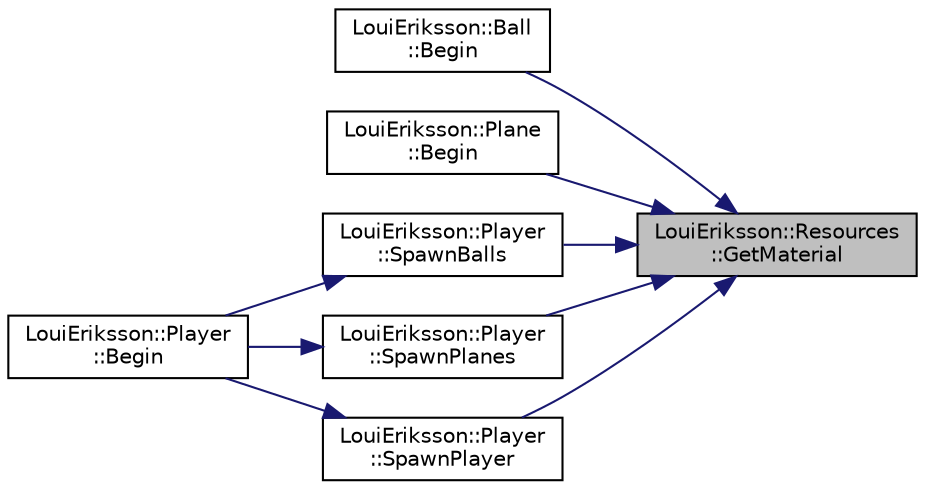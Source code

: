 digraph "LouiEriksson::Resources::GetMaterial"
{
 // LATEX_PDF_SIZE
  edge [fontname="Helvetica",fontsize="10",labelfontname="Helvetica",labelfontsize="10"];
  node [fontname="Helvetica",fontsize="10",shape=record];
  rankdir="RL";
  Node1 [label="LouiEriksson::Resources\l::GetMaterial",height=0.2,width=0.4,color="black", fillcolor="grey75", style="filled", fontcolor="black",tooltip=" "];
  Node1 -> Node2 [dir="back",color="midnightblue",fontsize="10",style="solid",fontname="Helvetica"];
  Node2 [label="LouiEriksson::Ball\l::Begin",height=0.2,width=0.4,color="black", fillcolor="white", style="filled",URL="$class_loui_eriksson_1_1_ball.html#af2d97dc0ee10bbbe699de756a29ddbd0",tooltip="Called at the beginning of the first frame."];
  Node1 -> Node3 [dir="back",color="midnightblue",fontsize="10",style="solid",fontname="Helvetica"];
  Node3 [label="LouiEriksson::Plane\l::Begin",height=0.2,width=0.4,color="black", fillcolor="white", style="filled",URL="$class_loui_eriksson_1_1_plane.html#aaf2ccbbc234e6a74a6fe47fc47f48eda",tooltip="Called at the beginning of every frame."];
  Node1 -> Node4 [dir="back",color="midnightblue",fontsize="10",style="solid",fontname="Helvetica"];
  Node4 [label="LouiEriksson::Player\l::SpawnBalls",height=0.2,width=0.4,color="black", fillcolor="white", style="filled",URL="$class_loui_eriksson_1_1_player.html#a909ae30df9ae4cdd16d8688b5e67be94",tooltip=" "];
  Node4 -> Node5 [dir="back",color="midnightblue",fontsize="10",style="solid",fontname="Helvetica"];
  Node5 [label="LouiEriksson::Player\l::Begin",height=0.2,width=0.4,color="black", fillcolor="white", style="filled",URL="$class_loui_eriksson_1_1_player.html#a0945c4a13eb0a62114ec460601a932d7",tooltip="Called at the beginning of the first frame."];
  Node1 -> Node6 [dir="back",color="midnightblue",fontsize="10",style="solid",fontname="Helvetica"];
  Node6 [label="LouiEriksson::Player\l::SpawnPlanes",height=0.2,width=0.4,color="black", fillcolor="white", style="filled",URL="$class_loui_eriksson_1_1_player.html#a0c27cf6e706f2c11a9694519fc1bb578",tooltip=" "];
  Node6 -> Node5 [dir="back",color="midnightblue",fontsize="10",style="solid",fontname="Helvetica"];
  Node1 -> Node7 [dir="back",color="midnightblue",fontsize="10",style="solid",fontname="Helvetica"];
  Node7 [label="LouiEriksson::Player\l::SpawnPlayer",height=0.2,width=0.4,color="black", fillcolor="white", style="filled",URL="$class_loui_eriksson_1_1_player.html#a1e2104907e304c157e17ecfe4b3177c5",tooltip=" "];
  Node7 -> Node5 [dir="back",color="midnightblue",fontsize="10",style="solid",fontname="Helvetica"];
}
